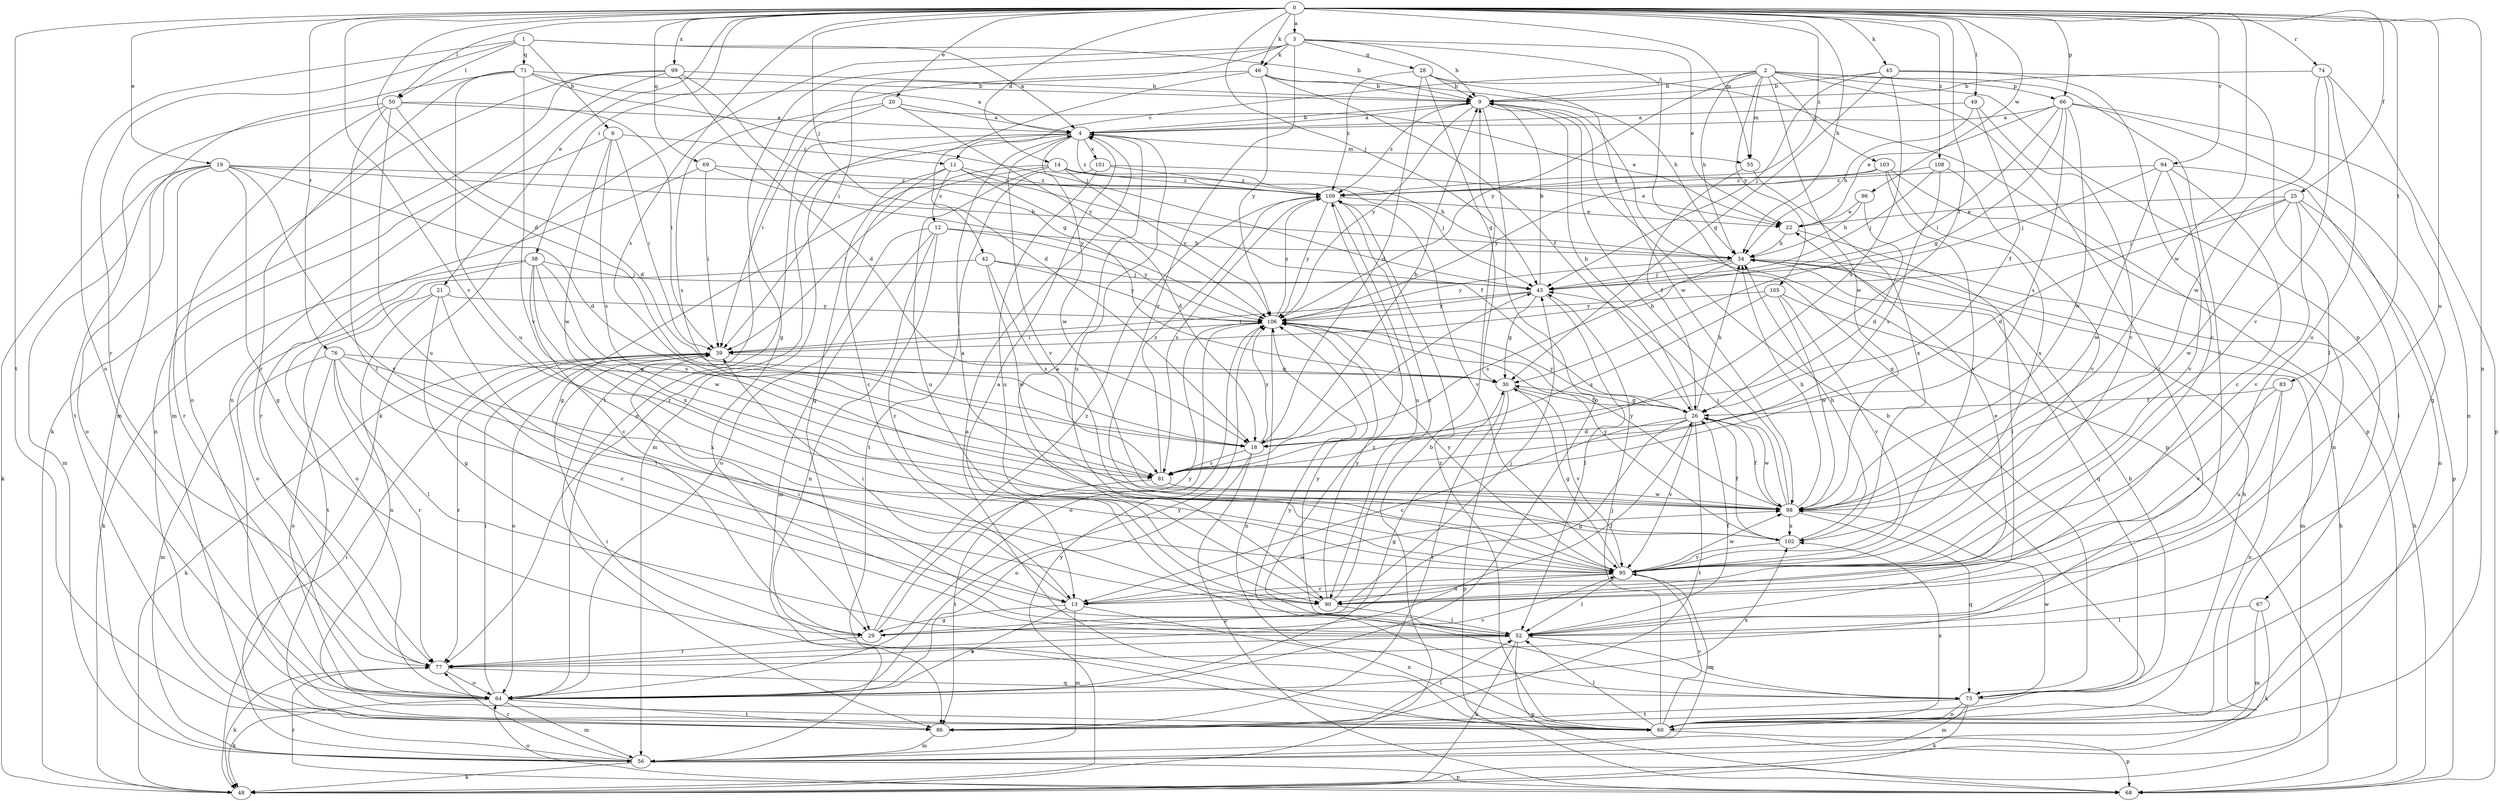 strict digraph  {
0;
1;
2;
3;
4;
6;
9;
11;
12;
13;
14;
18;
19;
20;
21;
22;
25;
26;
28;
29;
30;
34;
38;
39;
42;
43;
45;
46;
48;
49;
50;
52;
55;
56;
60;
64;
66;
67;
68;
69;
71;
73;
74;
76;
77;
81;
83;
86;
90;
94;
95;
96;
98;
99;
101;
102;
103;
105;
106;
108;
109;
0 -> 3  [label=a];
0 -> 14  [label=d];
0 -> 18  [label=d];
0 -> 19  [label=e];
0 -> 20  [label=e];
0 -> 21  [label=e];
0 -> 25  [label=f];
0 -> 26  [label=f];
0 -> 34  [label=h];
0 -> 38  [label=i];
0 -> 42  [label=j];
0 -> 43  [label=j];
0 -> 45  [label=k];
0 -> 46  [label=k];
0 -> 49  [label=l];
0 -> 50  [label=l];
0 -> 55  [label=m];
0 -> 60  [label=n];
0 -> 66  [label=p];
0 -> 69  [label=q];
0 -> 74  [label=r];
0 -> 76  [label=r];
0 -> 81  [label=s];
0 -> 83  [label=t];
0 -> 86  [label=t];
0 -> 90  [label=u];
0 -> 94  [label=v];
0 -> 95  [label=v];
0 -> 96  [label=w];
0 -> 98  [label=w];
0 -> 99  [label=x];
0 -> 108  [label=z];
0 -> 109  [label=z];
1 -> 4  [label=a];
1 -> 6  [label=b];
1 -> 9  [label=b];
1 -> 50  [label=l];
1 -> 64  [label=o];
1 -> 71  [label=q];
1 -> 77  [label=r];
2 -> 9  [label=b];
2 -> 11  [label=c];
2 -> 34  [label=h];
2 -> 52  [label=l];
2 -> 55  [label=m];
2 -> 66  [label=p];
2 -> 67  [label=p];
2 -> 77  [label=r];
2 -> 98  [label=w];
2 -> 103  [label=y];
2 -> 105  [label=y];
2 -> 106  [label=y];
3 -> 9  [label=b];
3 -> 22  [label=e];
3 -> 28  [label=g];
3 -> 29  [label=g];
3 -> 39  [label=i];
3 -> 46  [label=k];
3 -> 48  [label=k];
3 -> 73  [label=q];
3 -> 95  [label=v];
4 -> 9  [label=b];
4 -> 55  [label=m];
4 -> 56  [label=m];
4 -> 64  [label=o];
4 -> 77  [label=r];
4 -> 90  [label=u];
4 -> 95  [label=v];
4 -> 98  [label=w];
4 -> 101  [label=x];
4 -> 109  [label=z];
6 -> 11  [label=c];
6 -> 39  [label=i];
6 -> 60  [label=n];
6 -> 81  [label=s];
6 -> 98  [label=w];
9 -> 4  [label=a];
9 -> 64  [label=o];
9 -> 68  [label=p];
9 -> 106  [label=y];
9 -> 109  [label=z];
11 -> 12  [label=c];
11 -> 13  [label=c];
11 -> 18  [label=d];
11 -> 26  [label=f];
11 -> 29  [label=g];
11 -> 109  [label=z];
12 -> 13  [label=c];
12 -> 34  [label=h];
12 -> 56  [label=m];
12 -> 60  [label=n];
12 -> 64  [label=o];
12 -> 106  [label=y];
13 -> 29  [label=g];
13 -> 39  [label=i];
13 -> 56  [label=m];
13 -> 60  [label=n];
13 -> 64  [label=o];
13 -> 98  [label=w];
14 -> 29  [label=g];
14 -> 34  [label=h];
14 -> 39  [label=i];
14 -> 43  [label=j];
14 -> 90  [label=u];
14 -> 106  [label=y];
14 -> 109  [label=z];
18 -> 9  [label=b];
18 -> 43  [label=j];
18 -> 64  [label=o];
18 -> 68  [label=p];
18 -> 81  [label=s];
18 -> 106  [label=y];
19 -> 18  [label=d];
19 -> 29  [label=g];
19 -> 34  [label=h];
19 -> 48  [label=k];
19 -> 56  [label=m];
19 -> 64  [label=o];
19 -> 77  [label=r];
19 -> 95  [label=v];
19 -> 109  [label=z];
20 -> 4  [label=a];
20 -> 22  [label=e];
20 -> 39  [label=i];
20 -> 81  [label=s];
20 -> 106  [label=y];
21 -> 29  [label=g];
21 -> 52  [label=l];
21 -> 60  [label=n];
21 -> 86  [label=t];
21 -> 106  [label=y];
22 -> 34  [label=h];
22 -> 52  [label=l];
25 -> 18  [label=d];
25 -> 22  [label=e];
25 -> 43  [label=j];
25 -> 52  [label=l];
25 -> 60  [label=n];
25 -> 95  [label=v];
25 -> 98  [label=w];
26 -> 9  [label=b];
26 -> 13  [label=c];
26 -> 18  [label=d];
26 -> 29  [label=g];
26 -> 30  [label=g];
26 -> 34  [label=h];
26 -> 86  [label=t];
26 -> 95  [label=v];
26 -> 98  [label=w];
26 -> 106  [label=y];
28 -> 9  [label=b];
28 -> 18  [label=d];
28 -> 30  [label=g];
28 -> 68  [label=p];
28 -> 98  [label=w];
28 -> 109  [label=z];
29 -> 26  [label=f];
29 -> 43  [label=j];
29 -> 77  [label=r];
29 -> 106  [label=y];
29 -> 109  [label=z];
30 -> 26  [label=f];
30 -> 68  [label=p];
30 -> 86  [label=t];
30 -> 95  [label=v];
34 -> 43  [label=j];
34 -> 73  [label=q];
34 -> 81  [label=s];
34 -> 106  [label=y];
38 -> 13  [label=c];
38 -> 43  [label=j];
38 -> 48  [label=k];
38 -> 64  [label=o];
38 -> 81  [label=s];
38 -> 98  [label=w];
38 -> 102  [label=x];
39 -> 30  [label=g];
39 -> 48  [label=k];
39 -> 64  [label=o];
39 -> 77  [label=r];
42 -> 43  [label=j];
42 -> 64  [label=o];
42 -> 81  [label=s];
42 -> 98  [label=w];
42 -> 106  [label=y];
43 -> 9  [label=b];
43 -> 30  [label=g];
43 -> 39  [label=i];
43 -> 52  [label=l];
43 -> 106  [label=y];
45 -> 9  [label=b];
45 -> 13  [label=c];
45 -> 30  [label=g];
45 -> 43  [label=j];
45 -> 52  [label=l];
45 -> 81  [label=s];
46 -> 9  [label=b];
46 -> 18  [label=d];
46 -> 26  [label=f];
46 -> 34  [label=h];
46 -> 86  [label=t];
46 -> 106  [label=y];
48 -> 9  [label=b];
48 -> 34  [label=h];
48 -> 106  [label=y];
49 -> 4  [label=a];
49 -> 26  [label=f];
49 -> 34  [label=h];
49 -> 95  [label=v];
50 -> 4  [label=a];
50 -> 18  [label=d];
50 -> 39  [label=i];
50 -> 52  [label=l];
50 -> 64  [label=o];
50 -> 86  [label=t];
50 -> 90  [label=u];
52 -> 4  [label=a];
52 -> 26  [label=f];
52 -> 39  [label=i];
52 -> 48  [label=k];
52 -> 68  [label=p];
52 -> 73  [label=q];
52 -> 77  [label=r];
52 -> 106  [label=y];
55 -> 26  [label=f];
55 -> 102  [label=x];
56 -> 39  [label=i];
56 -> 48  [label=k];
56 -> 68  [label=p];
56 -> 77  [label=r];
60 -> 4  [label=a];
60 -> 34  [label=h];
60 -> 39  [label=i];
60 -> 43  [label=j];
60 -> 52  [label=l];
60 -> 68  [label=p];
60 -> 95  [label=v];
60 -> 102  [label=x];
60 -> 109  [label=z];
64 -> 30  [label=g];
64 -> 39  [label=i];
64 -> 48  [label=k];
64 -> 56  [label=m];
64 -> 86  [label=t];
64 -> 102  [label=x];
64 -> 106  [label=y];
66 -> 4  [label=a];
66 -> 22  [label=e];
66 -> 30  [label=g];
66 -> 39  [label=i];
66 -> 60  [label=n];
66 -> 73  [label=q];
66 -> 81  [label=s];
66 -> 98  [label=w];
67 -> 48  [label=k];
67 -> 52  [label=l];
67 -> 56  [label=m];
68 -> 34  [label=h];
68 -> 64  [label=o];
68 -> 77  [label=r];
69 -> 39  [label=i];
69 -> 77  [label=r];
69 -> 106  [label=y];
69 -> 109  [label=z];
71 -> 4  [label=a];
71 -> 9  [label=b];
71 -> 43  [label=j];
71 -> 56  [label=m];
71 -> 77  [label=r];
71 -> 90  [label=u];
71 -> 95  [label=v];
73 -> 34  [label=h];
73 -> 48  [label=k];
73 -> 56  [label=m];
73 -> 60  [label=n];
73 -> 86  [label=t];
73 -> 98  [label=w];
73 -> 106  [label=y];
73 -> 109  [label=z];
74 -> 9  [label=b];
74 -> 68  [label=p];
74 -> 90  [label=u];
74 -> 95  [label=v];
74 -> 98  [label=w];
76 -> 13  [label=c];
76 -> 30  [label=g];
76 -> 52  [label=l];
76 -> 56  [label=m];
76 -> 64  [label=o];
76 -> 77  [label=r];
76 -> 102  [label=x];
77 -> 48  [label=k];
77 -> 64  [label=o];
77 -> 73  [label=q];
77 -> 95  [label=v];
81 -> 86  [label=t];
81 -> 98  [label=w];
81 -> 109  [label=z];
83 -> 26  [label=f];
83 -> 60  [label=n];
83 -> 90  [label=u];
83 -> 95  [label=v];
86 -> 9  [label=b];
86 -> 52  [label=l];
86 -> 56  [label=m];
90 -> 4  [label=a];
90 -> 22  [label=e];
90 -> 52  [label=l];
90 -> 106  [label=y];
90 -> 109  [label=z];
94 -> 13  [label=c];
94 -> 43  [label=j];
94 -> 68  [label=p];
94 -> 95  [label=v];
94 -> 98  [label=w];
94 -> 109  [label=z];
95 -> 4  [label=a];
95 -> 13  [label=c];
95 -> 30  [label=g];
95 -> 52  [label=l];
95 -> 56  [label=m];
95 -> 90  [label=u];
95 -> 98  [label=w];
95 -> 106  [label=y];
96 -> 18  [label=d];
96 -> 22  [label=e];
96 -> 34  [label=h];
98 -> 9  [label=b];
98 -> 26  [label=f];
98 -> 34  [label=h];
98 -> 43  [label=j];
98 -> 73  [label=q];
98 -> 102  [label=x];
98 -> 106  [label=y];
99 -> 9  [label=b];
99 -> 18  [label=d];
99 -> 30  [label=g];
99 -> 48  [label=k];
99 -> 56  [label=m];
99 -> 60  [label=n];
101 -> 22  [label=e];
101 -> 86  [label=t];
101 -> 90  [label=u];
101 -> 109  [label=z];
102 -> 26  [label=f];
102 -> 34  [label=h];
102 -> 95  [label=v];
102 -> 106  [label=y];
103 -> 60  [label=n];
103 -> 95  [label=v];
103 -> 102  [label=x];
103 -> 106  [label=y];
103 -> 109  [label=z];
105 -> 56  [label=m];
105 -> 81  [label=s];
105 -> 95  [label=v];
105 -> 98  [label=w];
105 -> 106  [label=y];
106 -> 39  [label=i];
106 -> 60  [label=n];
106 -> 64  [label=o];
106 -> 109  [label=z];
108 -> 43  [label=j];
108 -> 81  [label=s];
108 -> 95  [label=v];
108 -> 109  [label=z];
109 -> 22  [label=e];
109 -> 81  [label=s];
109 -> 90  [label=u];
109 -> 95  [label=v];
109 -> 106  [label=y];
}
